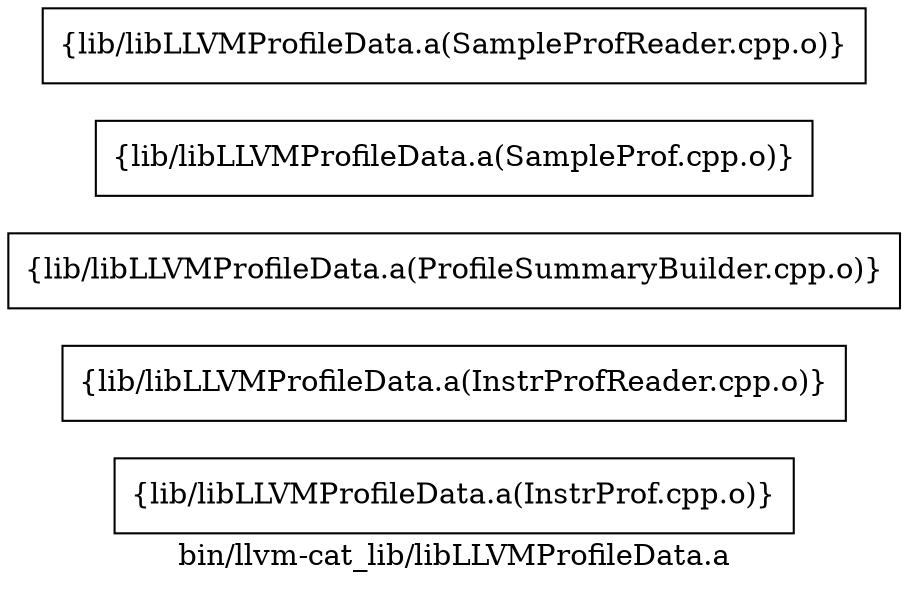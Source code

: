 digraph "bin/llvm-cat_lib/libLLVMProfileData.a" {
	label="bin/llvm-cat_lib/libLLVMProfileData.a";
	rankdir=LR;

	Node0x555a50f31638 [shape=record,shape=box,group=0,label="{lib/libLLVMProfileData.a(InstrProf.cpp.o)}"];
	Node0x555a50f33078 [shape=record,shape=box,group=0,label="{lib/libLLVMProfileData.a(InstrProfReader.cpp.o)}"];
	Node0x555a50f2f018 [shape=record,shape=box,group=0,label="{lib/libLLVMProfileData.a(ProfileSummaryBuilder.cpp.o)}"];
	Node0x555a50f2c408 [shape=record,shape=box,group=0,label="{lib/libLLVMProfileData.a(SampleProf.cpp.o)}"];
	Node0x555a50f2dee8 [shape=record,shape=box,group=0,label="{lib/libLLVMProfileData.a(SampleProfReader.cpp.o)}"];
}
